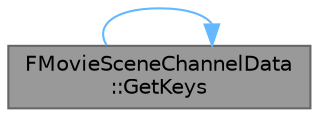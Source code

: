 digraph "FMovieSceneChannelData::GetKeys"
{
 // INTERACTIVE_SVG=YES
 // LATEX_PDF_SIZE
  bgcolor="transparent";
  edge [fontname=Helvetica,fontsize=10,labelfontname=Helvetica,labelfontsize=10];
  node [fontname=Helvetica,fontsize=10,shape=box,height=0.2,width=0.4];
  rankdir="LR";
  Node1 [id="Node000001",label="FMovieSceneChannelData\l::GetKeys",height=0.2,width=0.4,color="gray40", fillcolor="grey60", style="filled", fontcolor="black",tooltip="Get all the keys in the given range."];
  Node1 -> Node1 [id="edge1_Node000001_Node000001",color="steelblue1",style="solid",tooltip=" "];
}
